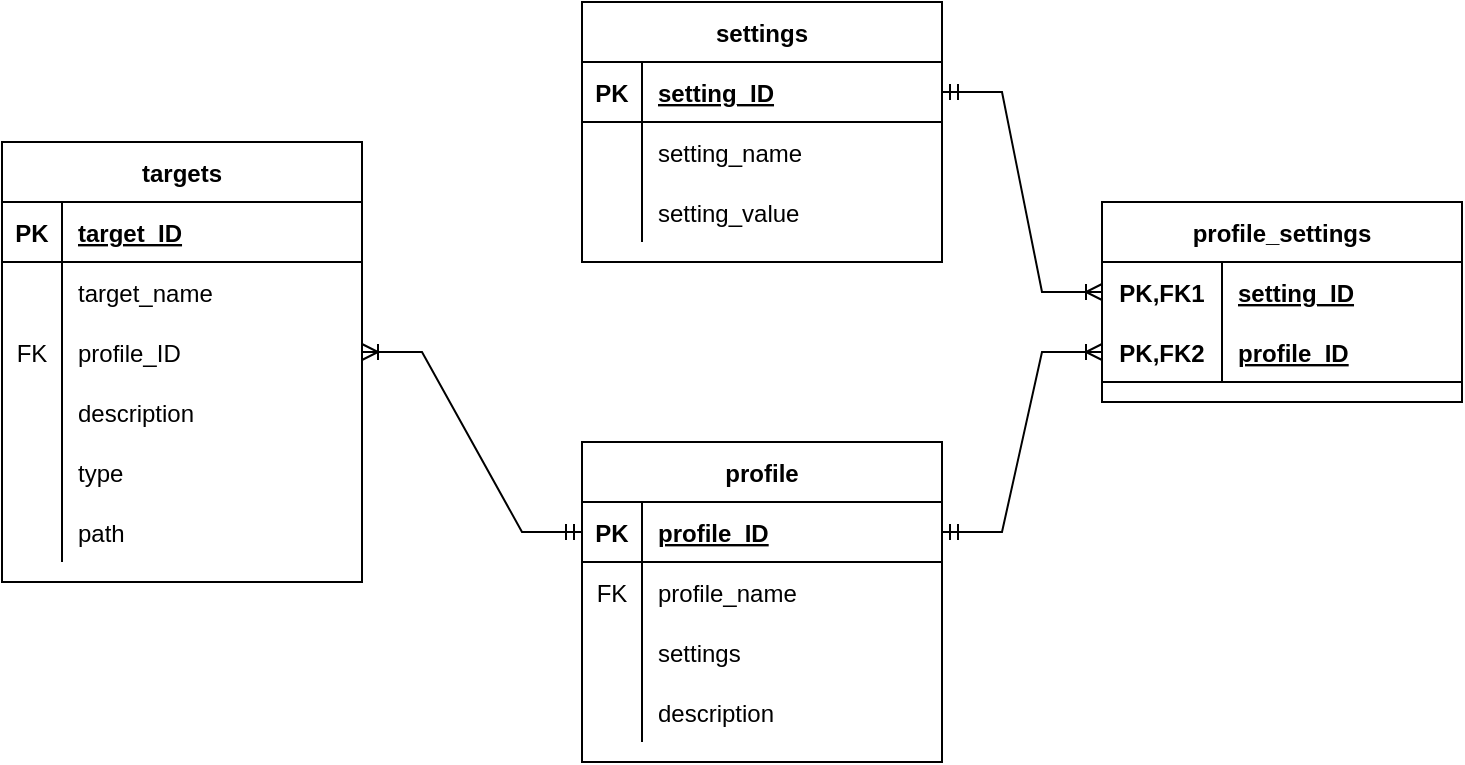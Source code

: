 <mxfile version="19.0.3" type="device"><diagram id="WajAlWfseIW9rR0gvQND" name="Seite-1"><mxGraphModel dx="1422" dy="865" grid="1" gridSize="10" guides="1" tooltips="1" connect="1" arrows="1" fold="1" page="1" pageScale="1" pageWidth="827" pageHeight="1169" math="0" shadow="0"><root><mxCell id="0"/><mxCell id="1" parent="0"/><mxCell id="kHwT2pQ-3Xv6U-gB9eYH-5" value="profile" style="shape=table;startSize=30;container=1;collapsible=1;childLayout=tableLayout;fixedRows=1;rowLines=0;fontStyle=1;align=center;resizeLast=1;" vertex="1" parent="1"><mxGeometry x="330" y="430" width="180" height="160" as="geometry"/></mxCell><mxCell id="kHwT2pQ-3Xv6U-gB9eYH-6" value="" style="shape=tableRow;horizontal=0;startSize=0;swimlaneHead=0;swimlaneBody=0;fillColor=none;collapsible=0;dropTarget=0;points=[[0,0.5],[1,0.5]];portConstraint=eastwest;top=0;left=0;right=0;bottom=1;" vertex="1" parent="kHwT2pQ-3Xv6U-gB9eYH-5"><mxGeometry y="30" width="180" height="30" as="geometry"/></mxCell><mxCell id="kHwT2pQ-3Xv6U-gB9eYH-7" value="PK" style="shape=partialRectangle;connectable=0;fillColor=none;top=0;left=0;bottom=0;right=0;fontStyle=1;overflow=hidden;" vertex="1" parent="kHwT2pQ-3Xv6U-gB9eYH-6"><mxGeometry width="30" height="30" as="geometry"><mxRectangle width="30" height="30" as="alternateBounds"/></mxGeometry></mxCell><mxCell id="kHwT2pQ-3Xv6U-gB9eYH-8" value="profile_ID" style="shape=partialRectangle;connectable=0;fillColor=none;top=0;left=0;bottom=0;right=0;align=left;spacingLeft=6;fontStyle=5;overflow=hidden;" vertex="1" parent="kHwT2pQ-3Xv6U-gB9eYH-6"><mxGeometry x="30" width="150" height="30" as="geometry"><mxRectangle width="150" height="30" as="alternateBounds"/></mxGeometry></mxCell><mxCell id="kHwT2pQ-3Xv6U-gB9eYH-9" value="" style="shape=tableRow;horizontal=0;startSize=0;swimlaneHead=0;swimlaneBody=0;fillColor=none;collapsible=0;dropTarget=0;points=[[0,0.5],[1,0.5]];portConstraint=eastwest;top=0;left=0;right=0;bottom=0;" vertex="1" parent="kHwT2pQ-3Xv6U-gB9eYH-5"><mxGeometry y="60" width="180" height="30" as="geometry"/></mxCell><mxCell id="kHwT2pQ-3Xv6U-gB9eYH-10" value="FK" style="shape=partialRectangle;connectable=0;fillColor=none;top=0;left=0;bottom=0;right=0;editable=1;overflow=hidden;" vertex="1" parent="kHwT2pQ-3Xv6U-gB9eYH-9"><mxGeometry width="30" height="30" as="geometry"><mxRectangle width="30" height="30" as="alternateBounds"/></mxGeometry></mxCell><mxCell id="kHwT2pQ-3Xv6U-gB9eYH-11" value="profile_name" style="shape=partialRectangle;connectable=0;fillColor=none;top=0;left=0;bottom=0;right=0;align=left;spacingLeft=6;overflow=hidden;" vertex="1" parent="kHwT2pQ-3Xv6U-gB9eYH-9"><mxGeometry x="30" width="150" height="30" as="geometry"><mxRectangle width="150" height="30" as="alternateBounds"/></mxGeometry></mxCell><mxCell id="kHwT2pQ-3Xv6U-gB9eYH-18" value="" style="shape=tableRow;horizontal=0;startSize=0;swimlaneHead=0;swimlaneBody=0;fillColor=none;collapsible=0;dropTarget=0;points=[[0,0.5],[1,0.5]];portConstraint=eastwest;top=0;left=0;right=0;bottom=0;" vertex="1" parent="kHwT2pQ-3Xv6U-gB9eYH-5"><mxGeometry y="90" width="180" height="30" as="geometry"/></mxCell><mxCell id="kHwT2pQ-3Xv6U-gB9eYH-19" value="" style="shape=partialRectangle;connectable=0;fillColor=none;top=0;left=0;bottom=0;right=0;editable=1;overflow=hidden;" vertex="1" parent="kHwT2pQ-3Xv6U-gB9eYH-18"><mxGeometry width="30" height="30" as="geometry"><mxRectangle width="30" height="30" as="alternateBounds"/></mxGeometry></mxCell><mxCell id="kHwT2pQ-3Xv6U-gB9eYH-20" value="settings" style="shape=partialRectangle;connectable=0;fillColor=none;top=0;left=0;bottom=0;right=0;align=left;spacingLeft=6;overflow=hidden;" vertex="1" parent="kHwT2pQ-3Xv6U-gB9eYH-18"><mxGeometry x="30" width="150" height="30" as="geometry"><mxRectangle width="150" height="30" as="alternateBounds"/></mxGeometry></mxCell><mxCell id="kHwT2pQ-3Xv6U-gB9eYH-21" value="" style="shape=tableRow;horizontal=0;startSize=0;swimlaneHead=0;swimlaneBody=0;fillColor=none;collapsible=0;dropTarget=0;points=[[0,0.5],[1,0.5]];portConstraint=eastwest;top=0;left=0;right=0;bottom=0;" vertex="1" parent="kHwT2pQ-3Xv6U-gB9eYH-5"><mxGeometry y="120" width="180" height="30" as="geometry"/></mxCell><mxCell id="kHwT2pQ-3Xv6U-gB9eYH-22" value="" style="shape=partialRectangle;connectable=0;fillColor=none;top=0;left=0;bottom=0;right=0;editable=1;overflow=hidden;" vertex="1" parent="kHwT2pQ-3Xv6U-gB9eYH-21"><mxGeometry width="30" height="30" as="geometry"><mxRectangle width="30" height="30" as="alternateBounds"/></mxGeometry></mxCell><mxCell id="kHwT2pQ-3Xv6U-gB9eYH-23" value="description" style="shape=partialRectangle;connectable=0;fillColor=none;top=0;left=0;bottom=0;right=0;align=left;spacingLeft=6;overflow=hidden;" vertex="1" parent="kHwT2pQ-3Xv6U-gB9eYH-21"><mxGeometry x="30" width="150" height="30" as="geometry"><mxRectangle width="150" height="30" as="alternateBounds"/></mxGeometry></mxCell><mxCell id="kHwT2pQ-3Xv6U-gB9eYH-52" value="profile_settings" style="shape=table;startSize=30;container=1;collapsible=1;childLayout=tableLayout;fixedRows=1;rowLines=0;fontStyle=1;align=center;resizeLast=1;" vertex="1" parent="1"><mxGeometry x="590" y="310" width="180" height="100" as="geometry"/></mxCell><mxCell id="kHwT2pQ-3Xv6U-gB9eYH-53" value="" style="shape=tableRow;horizontal=0;startSize=0;swimlaneHead=0;swimlaneBody=0;fillColor=none;collapsible=0;dropTarget=0;points=[[0,0.5],[1,0.5]];portConstraint=eastwest;top=0;left=0;right=0;bottom=0;" vertex="1" parent="kHwT2pQ-3Xv6U-gB9eYH-52"><mxGeometry y="30" width="180" height="30" as="geometry"/></mxCell><mxCell id="kHwT2pQ-3Xv6U-gB9eYH-54" value="PK,FK1" style="shape=partialRectangle;connectable=0;fillColor=none;top=0;left=0;bottom=0;right=0;fontStyle=1;overflow=hidden;" vertex="1" parent="kHwT2pQ-3Xv6U-gB9eYH-53"><mxGeometry width="60" height="30" as="geometry"><mxRectangle width="60" height="30" as="alternateBounds"/></mxGeometry></mxCell><mxCell id="kHwT2pQ-3Xv6U-gB9eYH-55" value="setting_ID" style="shape=partialRectangle;connectable=0;fillColor=none;top=0;left=0;bottom=0;right=0;align=left;spacingLeft=6;fontStyle=5;overflow=hidden;" vertex="1" parent="kHwT2pQ-3Xv6U-gB9eYH-53"><mxGeometry x="60" width="120" height="30" as="geometry"><mxRectangle width="120" height="30" as="alternateBounds"/></mxGeometry></mxCell><mxCell id="kHwT2pQ-3Xv6U-gB9eYH-56" value="" style="shape=tableRow;horizontal=0;startSize=0;swimlaneHead=0;swimlaneBody=0;fillColor=none;collapsible=0;dropTarget=0;points=[[0,0.5],[1,0.5]];portConstraint=eastwest;top=0;left=0;right=0;bottom=1;" vertex="1" parent="kHwT2pQ-3Xv6U-gB9eYH-52"><mxGeometry y="60" width="180" height="30" as="geometry"/></mxCell><mxCell id="kHwT2pQ-3Xv6U-gB9eYH-57" value="PK,FK2" style="shape=partialRectangle;connectable=0;fillColor=none;top=0;left=0;bottom=0;right=0;fontStyle=1;overflow=hidden;" vertex="1" parent="kHwT2pQ-3Xv6U-gB9eYH-56"><mxGeometry width="60" height="30" as="geometry"><mxRectangle width="60" height="30" as="alternateBounds"/></mxGeometry></mxCell><mxCell id="kHwT2pQ-3Xv6U-gB9eYH-58" value="profile_ID" style="shape=partialRectangle;connectable=0;fillColor=none;top=0;left=0;bottom=0;right=0;align=left;spacingLeft=6;fontStyle=5;overflow=hidden;" vertex="1" parent="kHwT2pQ-3Xv6U-gB9eYH-56"><mxGeometry x="60" width="120" height="30" as="geometry"><mxRectangle width="120" height="30" as="alternateBounds"/></mxGeometry></mxCell><mxCell id="kHwT2pQ-3Xv6U-gB9eYH-65" value="" style="edgeStyle=entityRelationEdgeStyle;fontSize=12;html=1;endArrow=ERoneToMany;startArrow=ERmandOne;rounded=0;exitX=1;exitY=0.5;exitDx=0;exitDy=0;entryX=0;entryY=0.5;entryDx=0;entryDy=0;" edge="1" parent="1" source="kHwT2pQ-3Xv6U-gB9eYH-6" target="kHwT2pQ-3Xv6U-gB9eYH-56"><mxGeometry width="100" height="100" relative="1" as="geometry"><mxPoint x="520" y="490" as="sourcePoint"/><mxPoint x="620" y="390" as="targetPoint"/></mxGeometry></mxCell><mxCell id="kHwT2pQ-3Xv6U-gB9eYH-66" value="" style="edgeStyle=entityRelationEdgeStyle;fontSize=12;html=1;endArrow=ERoneToMany;startArrow=ERmandOne;rounded=0;exitX=1;exitY=0.5;exitDx=0;exitDy=0;entryX=0;entryY=0.5;entryDx=0;entryDy=0;" edge="1" parent="1" source="kHwT2pQ-3Xv6U-gB9eYH-86" target="kHwT2pQ-3Xv6U-gB9eYH-53"><mxGeometry width="100" height="100" relative="1" as="geometry"><mxPoint x="230" y="415" as="sourcePoint"/><mxPoint x="350" y="465" as="targetPoint"/></mxGeometry></mxCell><mxCell id="kHwT2pQ-3Xv6U-gB9eYH-67" value="targets" style="shape=table;startSize=30;container=1;collapsible=1;childLayout=tableLayout;fixedRows=1;rowLines=0;fontStyle=1;align=center;resizeLast=1;" vertex="1" parent="1"><mxGeometry x="40" y="280" width="180" height="220" as="geometry"/></mxCell><mxCell id="kHwT2pQ-3Xv6U-gB9eYH-68" value="" style="shape=tableRow;horizontal=0;startSize=0;swimlaneHead=0;swimlaneBody=0;fillColor=none;collapsible=0;dropTarget=0;points=[[0,0.5],[1,0.5]];portConstraint=eastwest;top=0;left=0;right=0;bottom=1;" vertex="1" parent="kHwT2pQ-3Xv6U-gB9eYH-67"><mxGeometry y="30" width="180" height="30" as="geometry"/></mxCell><mxCell id="kHwT2pQ-3Xv6U-gB9eYH-69" value="PK" style="shape=partialRectangle;connectable=0;fillColor=none;top=0;left=0;bottom=0;right=0;fontStyle=1;overflow=hidden;" vertex="1" parent="kHwT2pQ-3Xv6U-gB9eYH-68"><mxGeometry width="30" height="30" as="geometry"><mxRectangle width="30" height="30" as="alternateBounds"/></mxGeometry></mxCell><mxCell id="kHwT2pQ-3Xv6U-gB9eYH-70" value="target_ID" style="shape=partialRectangle;connectable=0;fillColor=none;top=0;left=0;bottom=0;right=0;align=left;spacingLeft=6;fontStyle=5;overflow=hidden;" vertex="1" parent="kHwT2pQ-3Xv6U-gB9eYH-68"><mxGeometry x="30" width="150" height="30" as="geometry"><mxRectangle width="150" height="30" as="alternateBounds"/></mxGeometry></mxCell><mxCell id="kHwT2pQ-3Xv6U-gB9eYH-71" value="" style="shape=tableRow;horizontal=0;startSize=0;swimlaneHead=0;swimlaneBody=0;fillColor=none;collapsible=0;dropTarget=0;points=[[0,0.5],[1,0.5]];portConstraint=eastwest;top=0;left=0;right=0;bottom=0;" vertex="1" parent="kHwT2pQ-3Xv6U-gB9eYH-67"><mxGeometry y="60" width="180" height="30" as="geometry"/></mxCell><mxCell id="kHwT2pQ-3Xv6U-gB9eYH-72" value="" style="shape=partialRectangle;connectable=0;fillColor=none;top=0;left=0;bottom=0;right=0;editable=1;overflow=hidden;" vertex="1" parent="kHwT2pQ-3Xv6U-gB9eYH-71"><mxGeometry width="30" height="30" as="geometry"><mxRectangle width="30" height="30" as="alternateBounds"/></mxGeometry></mxCell><mxCell id="kHwT2pQ-3Xv6U-gB9eYH-73" value="target_name" style="shape=partialRectangle;connectable=0;fillColor=none;top=0;left=0;bottom=0;right=0;align=left;spacingLeft=6;overflow=hidden;" vertex="1" parent="kHwT2pQ-3Xv6U-gB9eYH-71"><mxGeometry x="30" width="150" height="30" as="geometry"><mxRectangle width="150" height="30" as="alternateBounds"/></mxGeometry></mxCell><mxCell id="kHwT2pQ-3Xv6U-gB9eYH-104" value="" style="shape=tableRow;horizontal=0;startSize=0;swimlaneHead=0;swimlaneBody=0;fillColor=none;collapsible=0;dropTarget=0;points=[[0,0.5],[1,0.5]];portConstraint=eastwest;top=0;left=0;right=0;bottom=0;" vertex="1" parent="kHwT2pQ-3Xv6U-gB9eYH-67"><mxGeometry y="90" width="180" height="30" as="geometry"/></mxCell><mxCell id="kHwT2pQ-3Xv6U-gB9eYH-105" value="FK" style="shape=partialRectangle;connectable=0;fillColor=none;top=0;left=0;bottom=0;right=0;editable=1;overflow=hidden;" vertex="1" parent="kHwT2pQ-3Xv6U-gB9eYH-104"><mxGeometry width="30" height="30" as="geometry"><mxRectangle width="30" height="30" as="alternateBounds"/></mxGeometry></mxCell><mxCell id="kHwT2pQ-3Xv6U-gB9eYH-106" value="profile_ID" style="shape=partialRectangle;connectable=0;fillColor=none;top=0;left=0;bottom=0;right=0;align=left;spacingLeft=6;overflow=hidden;" vertex="1" parent="kHwT2pQ-3Xv6U-gB9eYH-104"><mxGeometry x="30" width="150" height="30" as="geometry"><mxRectangle width="150" height="30" as="alternateBounds"/></mxGeometry></mxCell><mxCell id="kHwT2pQ-3Xv6U-gB9eYH-74" value="" style="shape=tableRow;horizontal=0;startSize=0;swimlaneHead=0;swimlaneBody=0;fillColor=none;collapsible=0;dropTarget=0;points=[[0,0.5],[1,0.5]];portConstraint=eastwest;top=0;left=0;right=0;bottom=0;" vertex="1" parent="kHwT2pQ-3Xv6U-gB9eYH-67"><mxGeometry y="120" width="180" height="30" as="geometry"/></mxCell><mxCell id="kHwT2pQ-3Xv6U-gB9eYH-75" value="" style="shape=partialRectangle;connectable=0;fillColor=none;top=0;left=0;bottom=0;right=0;editable=1;overflow=hidden;" vertex="1" parent="kHwT2pQ-3Xv6U-gB9eYH-74"><mxGeometry width="30" height="30" as="geometry"><mxRectangle width="30" height="30" as="alternateBounds"/></mxGeometry></mxCell><mxCell id="kHwT2pQ-3Xv6U-gB9eYH-76" value="description" style="shape=partialRectangle;connectable=0;fillColor=none;top=0;left=0;bottom=0;right=0;align=left;spacingLeft=6;overflow=hidden;" vertex="1" parent="kHwT2pQ-3Xv6U-gB9eYH-74"><mxGeometry x="30" width="150" height="30" as="geometry"><mxRectangle width="150" height="30" as="alternateBounds"/></mxGeometry></mxCell><mxCell id="kHwT2pQ-3Xv6U-gB9eYH-81" value="" style="shape=tableRow;horizontal=0;startSize=0;swimlaneHead=0;swimlaneBody=0;fillColor=none;collapsible=0;dropTarget=0;points=[[0,0.5],[1,0.5]];portConstraint=eastwest;top=0;left=0;right=0;bottom=0;" vertex="1" parent="kHwT2pQ-3Xv6U-gB9eYH-67"><mxGeometry y="150" width="180" height="30" as="geometry"/></mxCell><mxCell id="kHwT2pQ-3Xv6U-gB9eYH-82" value="" style="shape=partialRectangle;connectable=0;fillColor=none;top=0;left=0;bottom=0;right=0;editable=1;overflow=hidden;" vertex="1" parent="kHwT2pQ-3Xv6U-gB9eYH-81"><mxGeometry width="30" height="30" as="geometry"><mxRectangle width="30" height="30" as="alternateBounds"/></mxGeometry></mxCell><mxCell id="kHwT2pQ-3Xv6U-gB9eYH-83" value="type" style="shape=partialRectangle;connectable=0;fillColor=none;top=0;left=0;bottom=0;right=0;align=left;spacingLeft=6;overflow=hidden;" vertex="1" parent="kHwT2pQ-3Xv6U-gB9eYH-81"><mxGeometry x="30" width="150" height="30" as="geometry"><mxRectangle width="150" height="30" as="alternateBounds"/></mxGeometry></mxCell><mxCell id="kHwT2pQ-3Xv6U-gB9eYH-77" value="" style="shape=tableRow;horizontal=0;startSize=0;swimlaneHead=0;swimlaneBody=0;fillColor=none;collapsible=0;dropTarget=0;points=[[0,0.5],[1,0.5]];portConstraint=eastwest;top=0;left=0;right=0;bottom=0;" vertex="1" parent="kHwT2pQ-3Xv6U-gB9eYH-67"><mxGeometry y="180" width="180" height="30" as="geometry"/></mxCell><mxCell id="kHwT2pQ-3Xv6U-gB9eYH-78" value="" style="shape=partialRectangle;connectable=0;fillColor=none;top=0;left=0;bottom=0;right=0;editable=1;overflow=hidden;" vertex="1" parent="kHwT2pQ-3Xv6U-gB9eYH-77"><mxGeometry width="30" height="30" as="geometry"><mxRectangle width="30" height="30" as="alternateBounds"/></mxGeometry></mxCell><mxCell id="kHwT2pQ-3Xv6U-gB9eYH-79" value="path" style="shape=partialRectangle;connectable=0;fillColor=none;top=0;left=0;bottom=0;right=0;align=left;spacingLeft=6;overflow=hidden;" vertex="1" parent="kHwT2pQ-3Xv6U-gB9eYH-77"><mxGeometry x="30" width="150" height="30" as="geometry"><mxRectangle width="150" height="30" as="alternateBounds"/></mxGeometry></mxCell><mxCell id="kHwT2pQ-3Xv6U-gB9eYH-84" value="" style="edgeStyle=entityRelationEdgeStyle;fontSize=12;html=1;endArrow=ERoneToMany;startArrow=ERmandOne;rounded=0;exitX=0;exitY=0.5;exitDx=0;exitDy=0;entryX=1;entryY=0.5;entryDx=0;entryDy=0;" edge="1" parent="1" source="kHwT2pQ-3Xv6U-gB9eYH-6" target="kHwT2pQ-3Xv6U-gB9eYH-104"><mxGeometry width="100" height="100" relative="1" as="geometry"><mxPoint x="230" y="415" as="sourcePoint"/><mxPoint x="350" y="465" as="targetPoint"/></mxGeometry></mxCell><mxCell id="kHwT2pQ-3Xv6U-gB9eYH-85" value="settings" style="shape=table;startSize=30;container=1;collapsible=1;childLayout=tableLayout;fixedRows=1;rowLines=0;fontStyle=1;align=center;resizeLast=1;" vertex="1" parent="1"><mxGeometry x="330" y="210" width="180" height="130" as="geometry"/></mxCell><mxCell id="kHwT2pQ-3Xv6U-gB9eYH-86" value="" style="shape=tableRow;horizontal=0;startSize=0;swimlaneHead=0;swimlaneBody=0;fillColor=none;collapsible=0;dropTarget=0;points=[[0,0.5],[1,0.5]];portConstraint=eastwest;top=0;left=0;right=0;bottom=1;" vertex="1" parent="kHwT2pQ-3Xv6U-gB9eYH-85"><mxGeometry y="30" width="180" height="30" as="geometry"/></mxCell><mxCell id="kHwT2pQ-3Xv6U-gB9eYH-87" value="PK" style="shape=partialRectangle;connectable=0;fillColor=none;top=0;left=0;bottom=0;right=0;fontStyle=1;overflow=hidden;" vertex="1" parent="kHwT2pQ-3Xv6U-gB9eYH-86"><mxGeometry width="30" height="30" as="geometry"><mxRectangle width="30" height="30" as="alternateBounds"/></mxGeometry></mxCell><mxCell id="kHwT2pQ-3Xv6U-gB9eYH-88" value="setting_ID" style="shape=partialRectangle;connectable=0;fillColor=none;top=0;left=0;bottom=0;right=0;align=left;spacingLeft=6;fontStyle=5;overflow=hidden;" vertex="1" parent="kHwT2pQ-3Xv6U-gB9eYH-86"><mxGeometry x="30" width="150" height="30" as="geometry"><mxRectangle width="150" height="30" as="alternateBounds"/></mxGeometry></mxCell><mxCell id="kHwT2pQ-3Xv6U-gB9eYH-89" value="" style="shape=tableRow;horizontal=0;startSize=0;swimlaneHead=0;swimlaneBody=0;fillColor=none;collapsible=0;dropTarget=0;points=[[0,0.5],[1,0.5]];portConstraint=eastwest;top=0;left=0;right=0;bottom=0;" vertex="1" parent="kHwT2pQ-3Xv6U-gB9eYH-85"><mxGeometry y="60" width="180" height="30" as="geometry"/></mxCell><mxCell id="kHwT2pQ-3Xv6U-gB9eYH-90" value="" style="shape=partialRectangle;connectable=0;fillColor=none;top=0;left=0;bottom=0;right=0;editable=1;overflow=hidden;" vertex="1" parent="kHwT2pQ-3Xv6U-gB9eYH-89"><mxGeometry width="30" height="30" as="geometry"><mxRectangle width="30" height="30" as="alternateBounds"/></mxGeometry></mxCell><mxCell id="kHwT2pQ-3Xv6U-gB9eYH-91" value="setting_name" style="shape=partialRectangle;connectable=0;fillColor=none;top=0;left=0;bottom=0;right=0;align=left;spacingLeft=6;overflow=hidden;" vertex="1" parent="kHwT2pQ-3Xv6U-gB9eYH-89"><mxGeometry x="30" width="150" height="30" as="geometry"><mxRectangle width="150" height="30" as="alternateBounds"/></mxGeometry></mxCell><mxCell id="kHwT2pQ-3Xv6U-gB9eYH-98" value="" style="shape=tableRow;horizontal=0;startSize=0;swimlaneHead=0;swimlaneBody=0;fillColor=none;collapsible=0;dropTarget=0;points=[[0,0.5],[1,0.5]];portConstraint=eastwest;top=0;left=0;right=0;bottom=0;" vertex="1" parent="kHwT2pQ-3Xv6U-gB9eYH-85"><mxGeometry y="90" width="180" height="30" as="geometry"/></mxCell><mxCell id="kHwT2pQ-3Xv6U-gB9eYH-99" value="" style="shape=partialRectangle;connectable=0;fillColor=none;top=0;left=0;bottom=0;right=0;editable=1;overflow=hidden;" vertex="1" parent="kHwT2pQ-3Xv6U-gB9eYH-98"><mxGeometry width="30" height="30" as="geometry"><mxRectangle width="30" height="30" as="alternateBounds"/></mxGeometry></mxCell><mxCell id="kHwT2pQ-3Xv6U-gB9eYH-100" value="setting_value" style="shape=partialRectangle;connectable=0;fillColor=none;top=0;left=0;bottom=0;right=0;align=left;spacingLeft=6;overflow=hidden;" vertex="1" parent="kHwT2pQ-3Xv6U-gB9eYH-98"><mxGeometry x="30" width="150" height="30" as="geometry"><mxRectangle width="150" height="30" as="alternateBounds"/></mxGeometry></mxCell></root></mxGraphModel></diagram></mxfile>